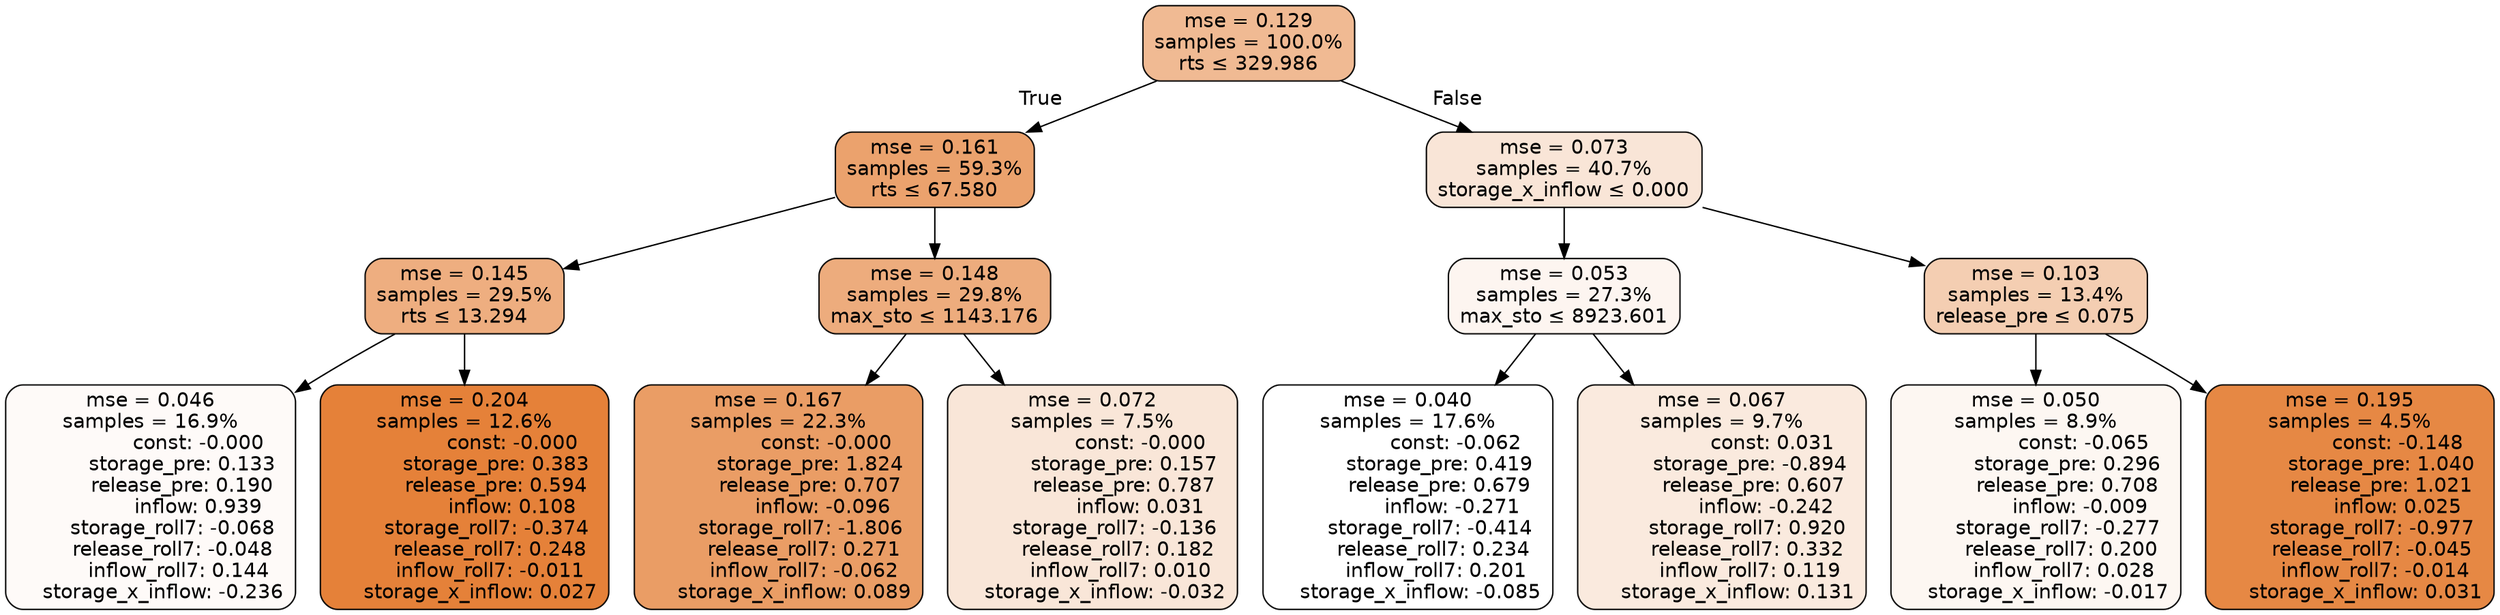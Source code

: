 digraph tree {
bgcolor="transparent"
node [shape=rectangle, style="filled, rounded", color="black", fontname=helvetica] ;
edge [fontname=helvetica] ;
	"0" [label="mse = 0.129
samples = 100.0%
rts &le; 329.986", fillcolor="#f0ba93"]
	"1" [label="mse = 0.161
samples = 59.3%
rts &le; 67.580", fillcolor="#eba26d"]
	"2" [label="mse = 0.145
samples = 29.5%
rts &le; 13.294", fillcolor="#eeae80"]
	"3" [label="mse = 0.046
samples = 16.9%
               const: -0.000
          storage_pre: 0.133
          release_pre: 0.190
               inflow: 0.939
       storage_roll7: -0.068
       release_roll7: -0.048
         inflow_roll7: 0.144
    storage_x_inflow: -0.236", fillcolor="#fefaf8"]
	"4" [label="mse = 0.204
samples = 12.6%
               const: -0.000
          storage_pre: 0.383
          release_pre: 0.594
               inflow: 0.108
       storage_roll7: -0.374
        release_roll7: 0.248
        inflow_roll7: -0.011
     storage_x_inflow: 0.027", fillcolor="#e58139"]
	"5" [label="mse = 0.148
samples = 29.8%
max_sto &le; 1143.176", fillcolor="#edac7d"]
	"6" [label="mse = 0.167
samples = 22.3%
               const: -0.000
          storage_pre: 1.824
          release_pre: 0.707
              inflow: -0.096
       storage_roll7: -1.806
        release_roll7: 0.271
        inflow_roll7: -0.062
     storage_x_inflow: 0.089", fillcolor="#ea9d65"]
	"7" [label="mse = 0.072
samples = 7.5%
               const: -0.000
          storage_pre: 0.157
          release_pre: 0.787
               inflow: 0.031
       storage_roll7: -0.136
        release_roll7: 0.182
         inflow_roll7: 0.010
    storage_x_inflow: -0.032", fillcolor="#f9e6d8"]
	"8" [label="mse = 0.073
samples = 40.7%
storage_x_inflow &le; 0.000", fillcolor="#f9e5d7"]
	"9" [label="mse = 0.053
samples = 27.3%
max_sto &le; 8923.601", fillcolor="#fdf5f0"]
	"10" [label="mse = 0.040
samples = 17.6%
               const: -0.062
          storage_pre: 0.419
          release_pre: 0.679
              inflow: -0.271
       storage_roll7: -0.414
        release_roll7: 0.234
         inflow_roll7: 0.201
    storage_x_inflow: -0.085", fillcolor="#ffffff"]
	"11" [label="mse = 0.067
samples = 9.7%
                const: 0.031
         storage_pre: -0.894
          release_pre: 0.607
              inflow: -0.242
        storage_roll7: 0.920
        release_roll7: 0.332
         inflow_roll7: 0.119
     storage_x_inflow: 0.131", fillcolor="#faeade"]
	"12" [label="mse = 0.103
samples = 13.4%
release_pre &le; 0.075", fillcolor="#f4ceb2"]
	"13" [label="mse = 0.050
samples = 8.9%
               const: -0.065
          storage_pre: 0.296
          release_pre: 0.708
              inflow: -0.009
       storage_roll7: -0.277
        release_roll7: 0.200
         inflow_roll7: 0.028
    storage_x_inflow: -0.017", fillcolor="#fdf7f2"]
	"14" [label="mse = 0.195
samples = 4.5%
               const: -0.148
          storage_pre: 1.040
          release_pre: 1.021
               inflow: 0.025
       storage_roll7: -0.977
       release_roll7: -0.045
        inflow_roll7: -0.014
     storage_x_inflow: 0.031", fillcolor="#e68844"]

	"0" -> "1" [labeldistance=2.5, labelangle=45, headlabel="True"]
	"1" -> "2"
	"2" -> "3"
	"2" -> "4"
	"1" -> "5"
	"5" -> "6"
	"5" -> "7"
	"0" -> "8" [labeldistance=2.5, labelangle=-45, headlabel="False"]
	"8" -> "9"
	"9" -> "10"
	"9" -> "11"
	"8" -> "12"
	"12" -> "13"
	"12" -> "14"
}